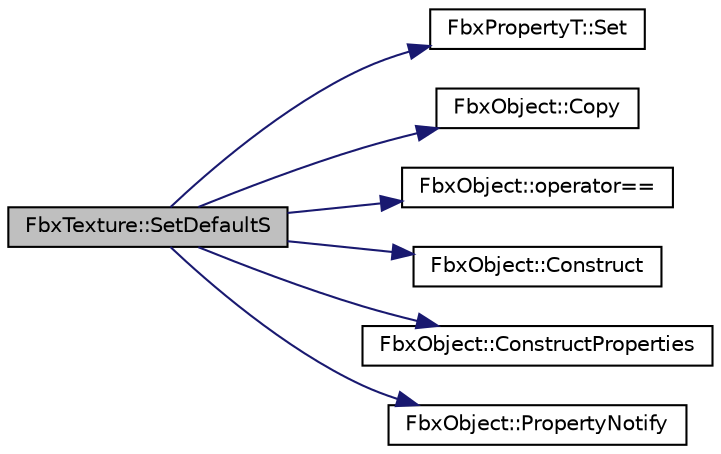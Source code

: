 digraph "FbxTexture::SetDefaultS"
{
  edge [fontname="Helvetica",fontsize="10",labelfontname="Helvetica",labelfontsize="10"];
  node [fontname="Helvetica",fontsize="10",shape=record];
  rankdir="LR";
  Node79 [label="FbxTexture::SetDefaultS",height=0.2,width=0.4,color="black", fillcolor="grey75", style="filled", fontcolor="black"];
  Node79 -> Node80 [color="midnightblue",fontsize="10",style="solid",fontname="Helvetica"];
  Node80 [label="FbxPropertyT::Set",height=0.2,width=0.4,color="black", fillcolor="white", style="filled",URL="$class_fbx_property_t.html#a7245e9041d26955a5c2f31fc40b63228"];
  Node79 -> Node81 [color="midnightblue",fontsize="10",style="solid",fontname="Helvetica"];
  Node81 [label="FbxObject::Copy",height=0.2,width=0.4,color="black", fillcolor="white", style="filled",URL="$class_fbx_object.html#a0c0c5adb38284d14bb82c04d54504a3e"];
  Node79 -> Node82 [color="midnightblue",fontsize="10",style="solid",fontname="Helvetica"];
  Node82 [label="FbxObject::operator==",height=0.2,width=0.4,color="black", fillcolor="white", style="filled",URL="$class_fbx_object.html#affe87473b7a6485c7c7ad6e4184a0cad"];
  Node79 -> Node83 [color="midnightblue",fontsize="10",style="solid",fontname="Helvetica"];
  Node83 [label="FbxObject::Construct",height=0.2,width=0.4,color="black", fillcolor="white", style="filled",URL="$class_fbx_object.html#a313503bc645af3fdceb4a99ef5cea7eb"];
  Node79 -> Node84 [color="midnightblue",fontsize="10",style="solid",fontname="Helvetica"];
  Node84 [label="FbxObject::ConstructProperties",height=0.2,width=0.4,color="black", fillcolor="white", style="filled",URL="$class_fbx_object.html#ad44f814323dc1b5e78bff1bfc608b4bb"];
  Node79 -> Node85 [color="midnightblue",fontsize="10",style="solid",fontname="Helvetica"];
  Node85 [label="FbxObject::PropertyNotify",height=0.2,width=0.4,color="black", fillcolor="white", style="filled",URL="$class_fbx_object.html#a68b9ad65d98d7be9cb252949bc709385"];
}
